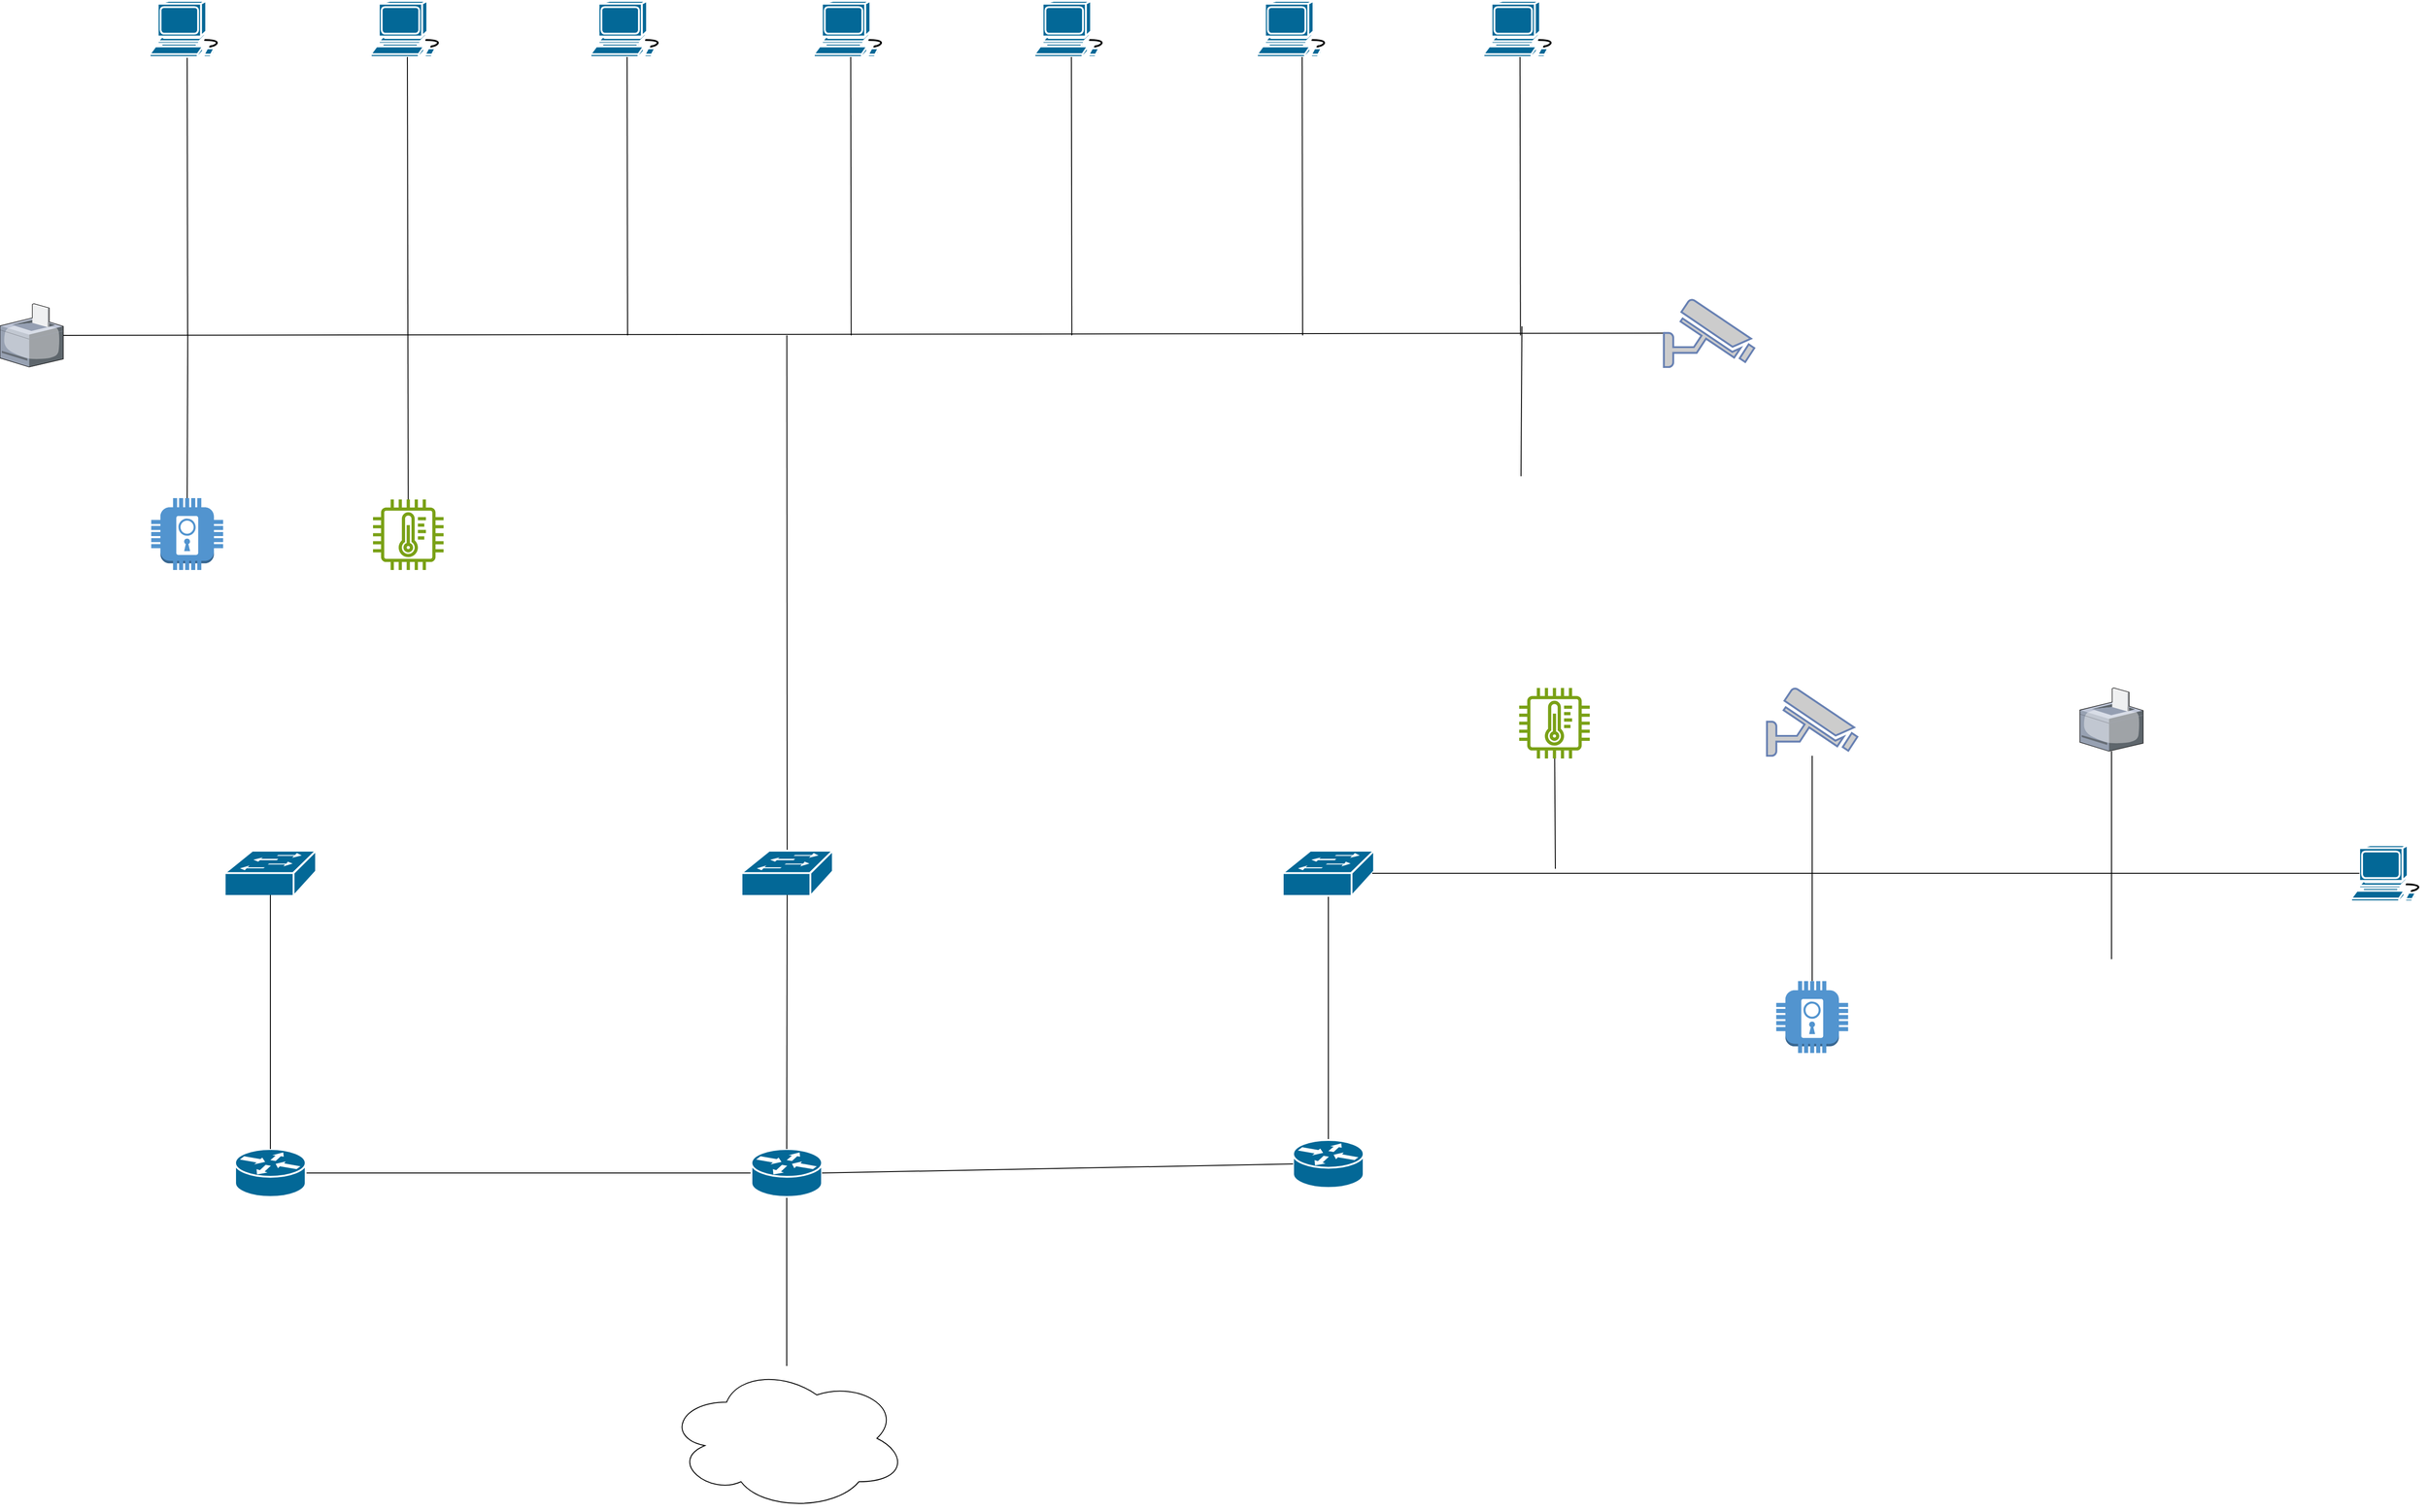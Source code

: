 <mxfile version="22.1.5" type="device">
  <diagram name="Pagina-1" id="Nk1MBHoaBnGiJNcPc6ec">
    <mxGraphModel dx="4327" dy="3099" grid="1" gridSize="10" guides="1" tooltips="1" connect="1" arrows="1" fold="1" page="1" pageScale="1" pageWidth="827" pageHeight="1169" math="0" shadow="0">
      <root>
        <mxCell id="0" />
        <mxCell id="1" parent="0" />
        <mxCell id="Gw0HQZb2f8hcH7KHqkjq-8" style="rounded=0;orthogonalLoop=1;jettySize=auto;html=1;exitX=1;exitY=0.5;exitDx=0;exitDy=0;exitPerimeter=0;endArrow=none;endFill=0;" edge="1" parent="1" source="Gw0HQZb2f8hcH7KHqkjq-1" target="Gw0HQZb2f8hcH7KHqkjq-2">
          <mxGeometry relative="1" as="geometry" />
        </mxCell>
        <mxCell id="Gw0HQZb2f8hcH7KHqkjq-1" value="" style="shape=mxgraph.cisco.routers.router;sketch=0;html=1;pointerEvents=1;dashed=0;fillColor=#036897;strokeColor=#ffffff;strokeWidth=2;verticalLabelPosition=bottom;verticalAlign=top;align=center;outlineConnect=0;" vertex="1" parent="1">
          <mxGeometry x="-140" y="340" width="78" height="53" as="geometry" />
        </mxCell>
        <mxCell id="Gw0HQZb2f8hcH7KHqkjq-15" style="edgeStyle=none;shape=connector;rounded=0;orthogonalLoop=1;jettySize=auto;html=1;exitX=0.5;exitY=1;exitDx=0;exitDy=0;exitPerimeter=0;labelBackgroundColor=default;strokeColor=default;align=center;verticalAlign=middle;fontFamily=Helvetica;fontSize=11;fontColor=default;endArrow=none;endFill=0;" edge="1" parent="1" source="Gw0HQZb2f8hcH7KHqkjq-2" target="Gw0HQZb2f8hcH7KHqkjq-14">
          <mxGeometry relative="1" as="geometry" />
        </mxCell>
        <mxCell id="Gw0HQZb2f8hcH7KHqkjq-2" value="" style="shape=mxgraph.cisco.routers.router;sketch=0;html=1;pointerEvents=1;dashed=0;fillColor=#036897;strokeColor=#ffffff;strokeWidth=2;verticalLabelPosition=bottom;verticalAlign=top;align=center;outlineConnect=0;" vertex="1" parent="1">
          <mxGeometry x="431" y="340" width="78" height="53" as="geometry" />
        </mxCell>
        <mxCell id="Gw0HQZb2f8hcH7KHqkjq-11" style="edgeStyle=none;shape=connector;rounded=0;orthogonalLoop=1;jettySize=auto;html=1;exitX=0.5;exitY=0;exitDx=0;exitDy=0;exitPerimeter=0;labelBackgroundColor=default;strokeColor=default;align=center;verticalAlign=middle;fontFamily=Helvetica;fontSize=11;fontColor=default;endArrow=none;endFill=0;" edge="1" parent="1" source="Gw0HQZb2f8hcH7KHqkjq-3" target="Gw0HQZb2f8hcH7KHqkjq-7">
          <mxGeometry relative="1" as="geometry" />
        </mxCell>
        <mxCell id="Gw0HQZb2f8hcH7KHqkjq-3" value="" style="shape=mxgraph.cisco.routers.router;sketch=0;html=1;pointerEvents=1;dashed=0;fillColor=#036897;strokeColor=#ffffff;strokeWidth=2;verticalLabelPosition=bottom;verticalAlign=top;align=center;outlineConnect=0;" vertex="1" parent="1">
          <mxGeometry x="1030" y="330" width="78" height="53" as="geometry" />
        </mxCell>
        <mxCell id="Gw0HQZb2f8hcH7KHqkjq-4" value="" style="shape=mxgraph.cisco.switches.workgroup_switch;sketch=0;html=1;pointerEvents=1;dashed=0;fillColor=#036897;strokeColor=#ffffff;strokeWidth=2;verticalLabelPosition=bottom;verticalAlign=top;align=center;outlineConnect=0;" vertex="1" parent="1">
          <mxGeometry x="-151.5" y="10" width="101" height="50" as="geometry" />
        </mxCell>
        <mxCell id="Gw0HQZb2f8hcH7KHqkjq-35" style="edgeStyle=none;shape=connector;rounded=0;orthogonalLoop=1;jettySize=auto;html=1;exitX=0.5;exitY=0;exitDx=0;exitDy=0;exitPerimeter=0;labelBackgroundColor=default;strokeColor=default;align=center;verticalAlign=middle;fontFamily=Helvetica;fontSize=11;fontColor=default;endArrow=none;endFill=0;" edge="1" parent="1" source="Gw0HQZb2f8hcH7KHqkjq-5">
          <mxGeometry relative="1" as="geometry">
            <mxPoint x="470.143" y="-560" as="targetPoint" />
          </mxGeometry>
        </mxCell>
        <mxCell id="Gw0HQZb2f8hcH7KHqkjq-5" value="" style="shape=mxgraph.cisco.switches.workgroup_switch;sketch=0;html=1;pointerEvents=1;dashed=0;fillColor=#036897;strokeColor=#ffffff;strokeWidth=2;verticalLabelPosition=bottom;verticalAlign=top;align=center;outlineConnect=0;" vertex="1" parent="1">
          <mxGeometry x="420" y="10" width="101" height="50" as="geometry" />
        </mxCell>
        <mxCell id="Gw0HQZb2f8hcH7KHqkjq-7" value="" style="shape=mxgraph.cisco.switches.workgroup_switch;sketch=0;html=1;pointerEvents=1;dashed=0;fillColor=#036897;strokeColor=#ffffff;strokeWidth=2;verticalLabelPosition=bottom;verticalAlign=top;align=center;outlineConnect=0;" vertex="1" parent="1">
          <mxGeometry x="1018.5" y="10" width="101" height="50" as="geometry" />
        </mxCell>
        <mxCell id="Gw0HQZb2f8hcH7KHqkjq-10" style="edgeStyle=none;shape=connector;rounded=0;orthogonalLoop=1;jettySize=auto;html=1;exitX=1;exitY=0.5;exitDx=0;exitDy=0;exitPerimeter=0;entryX=0;entryY=0.5;entryDx=0;entryDy=0;entryPerimeter=0;labelBackgroundColor=default;strokeColor=default;align=center;verticalAlign=middle;fontFamily=Helvetica;fontSize=11;fontColor=default;endArrow=none;endFill=0;" edge="1" parent="1" source="Gw0HQZb2f8hcH7KHqkjq-2" target="Gw0HQZb2f8hcH7KHqkjq-3">
          <mxGeometry relative="1" as="geometry" />
        </mxCell>
        <mxCell id="Gw0HQZb2f8hcH7KHqkjq-12" style="edgeStyle=none;shape=connector;rounded=0;orthogonalLoop=1;jettySize=auto;html=1;exitX=0.5;exitY=0;exitDx=0;exitDy=0;exitPerimeter=0;entryX=0.5;entryY=0.98;entryDx=0;entryDy=0;entryPerimeter=0;labelBackgroundColor=default;strokeColor=default;align=center;verticalAlign=middle;fontFamily=Helvetica;fontSize=11;fontColor=default;endArrow=none;endFill=0;" edge="1" parent="1" source="Gw0HQZb2f8hcH7KHqkjq-2" target="Gw0HQZb2f8hcH7KHqkjq-5">
          <mxGeometry relative="1" as="geometry" />
        </mxCell>
        <mxCell id="Gw0HQZb2f8hcH7KHqkjq-13" style="edgeStyle=none;shape=connector;rounded=0;orthogonalLoop=1;jettySize=auto;html=1;exitX=0.5;exitY=0;exitDx=0;exitDy=0;exitPerimeter=0;entryX=0.5;entryY=0.98;entryDx=0;entryDy=0;entryPerimeter=0;labelBackgroundColor=default;strokeColor=default;align=center;verticalAlign=middle;fontFamily=Helvetica;fontSize=11;fontColor=default;endArrow=none;endFill=0;" edge="1" parent="1" source="Gw0HQZb2f8hcH7KHqkjq-1" target="Gw0HQZb2f8hcH7KHqkjq-4">
          <mxGeometry relative="1" as="geometry" />
        </mxCell>
        <mxCell id="Gw0HQZb2f8hcH7KHqkjq-14" value="" style="ellipse;shape=cloud;whiteSpace=wrap;html=1;fontFamily=Helvetica;fontSize=11;fontColor=default;" vertex="1" parent="1">
          <mxGeometry x="337" y="580" width="266" height="160" as="geometry" />
        </mxCell>
        <mxCell id="Gw0HQZb2f8hcH7KHqkjq-17" value="" style="shape=mxgraph.cisco.computers_and_peripherals.workstation;html=1;pointerEvents=1;dashed=0;fillColor=#036897;strokeColor=#ffffff;strokeWidth=2;verticalLabelPosition=bottom;verticalAlign=top;align=center;outlineConnect=0;fontFamily=Helvetica;fontSize=11;fontColor=default;" vertex="1" parent="1">
          <mxGeometry x="10" y="-930" width="83" height="62" as="geometry" />
        </mxCell>
        <mxCell id="Gw0HQZb2f8hcH7KHqkjq-18" value="" style="shape=mxgraph.cisco.computers_and_peripherals.workstation;html=1;pointerEvents=1;dashed=0;fillColor=#036897;strokeColor=#ffffff;strokeWidth=2;verticalLabelPosition=bottom;verticalAlign=top;align=center;outlineConnect=0;fontFamily=Helvetica;fontSize=11;fontColor=default;" vertex="1" parent="1">
          <mxGeometry x="253" y="-930" width="83" height="62" as="geometry" />
        </mxCell>
        <mxCell id="Gw0HQZb2f8hcH7KHqkjq-19" value="" style="shape=mxgraph.cisco.computers_and_peripherals.workstation;html=1;pointerEvents=1;dashed=0;fillColor=#036897;strokeColor=#ffffff;strokeWidth=2;verticalLabelPosition=bottom;verticalAlign=top;align=center;outlineConnect=0;fontFamily=Helvetica;fontSize=11;fontColor=default;" vertex="1" parent="1">
          <mxGeometry x="500" y="-930" width="83" height="62" as="geometry" />
        </mxCell>
        <mxCell id="Gw0HQZb2f8hcH7KHqkjq-20" value="" style="shape=mxgraph.cisco.computers_and_peripherals.workstation;html=1;pointerEvents=1;dashed=0;fillColor=#036897;strokeColor=#ffffff;strokeWidth=2;verticalLabelPosition=bottom;verticalAlign=top;align=center;outlineConnect=0;fontFamily=Helvetica;fontSize=11;fontColor=default;" vertex="1" parent="1">
          <mxGeometry x="744" y="-930" width="83" height="62" as="geometry" />
        </mxCell>
        <mxCell id="Gw0HQZb2f8hcH7KHqkjq-21" value="" style="shape=mxgraph.cisco.computers_and_peripherals.workstation;html=1;pointerEvents=1;dashed=0;fillColor=#036897;strokeColor=#ffffff;strokeWidth=2;verticalLabelPosition=bottom;verticalAlign=top;align=center;outlineConnect=0;fontFamily=Helvetica;fontSize=11;fontColor=default;" vertex="1" parent="1">
          <mxGeometry x="990" y="-930" width="83" height="62" as="geometry" />
        </mxCell>
        <mxCell id="Gw0HQZb2f8hcH7KHqkjq-22" value="" style="shape=mxgraph.cisco.computers_and_peripherals.workstation;html=1;pointerEvents=1;dashed=0;fillColor=#036897;strokeColor=#ffffff;strokeWidth=2;verticalLabelPosition=bottom;verticalAlign=top;align=center;outlineConnect=0;fontFamily=Helvetica;fontSize=11;fontColor=default;" vertex="1" parent="1">
          <mxGeometry x="1240.5" y="-930" width="83" height="62" as="geometry" />
        </mxCell>
        <mxCell id="Gw0HQZb2f8hcH7KHqkjq-24" style="edgeStyle=none;shape=connector;rounded=0;orthogonalLoop=1;jettySize=auto;html=1;exitX=0.5;exitY=1;exitDx=0;exitDy=0;exitPerimeter=0;labelBackgroundColor=default;strokeColor=default;align=center;verticalAlign=middle;fontFamily=Helvetica;fontSize=11;fontColor=default;endArrow=none;endFill=0;" edge="1" parent="1" source="Gw0HQZb2f8hcH7KHqkjq-23">
          <mxGeometry relative="1" as="geometry">
            <mxPoint x="-192.5" y="-560" as="targetPoint" />
          </mxGeometry>
        </mxCell>
        <mxCell id="Gw0HQZb2f8hcH7KHqkjq-23" value="" style="shape=mxgraph.cisco.computers_and_peripherals.workstation;html=1;pointerEvents=1;dashed=0;fillColor=#036897;strokeColor=#ffffff;strokeWidth=2;verticalLabelPosition=bottom;verticalAlign=top;align=center;outlineConnect=0;fontFamily=Helvetica;fontSize=11;fontColor=default;" vertex="1" parent="1">
          <mxGeometry x="-234.5" y="-930" width="83" height="62" as="geometry" />
        </mxCell>
        <mxCell id="Gw0HQZb2f8hcH7KHqkjq-25" style="edgeStyle=none;shape=connector;rounded=0;orthogonalLoop=1;jettySize=auto;html=1;exitX=0.5;exitY=1;exitDx=0;exitDy=0;exitPerimeter=0;labelBackgroundColor=default;strokeColor=default;align=center;verticalAlign=middle;fontFamily=Helvetica;fontSize=11;fontColor=default;endArrow=none;endFill=0;" edge="1" parent="1" target="Gw0HQZb2f8hcH7KHqkjq-38">
          <mxGeometry relative="1" as="geometry">
            <mxPoint x="51" y="-560" as="targetPoint" />
            <mxPoint x="50.5" y="-868" as="sourcePoint" />
          </mxGeometry>
        </mxCell>
        <mxCell id="Gw0HQZb2f8hcH7KHqkjq-26" style="edgeStyle=none;shape=connector;rounded=0;orthogonalLoop=1;jettySize=auto;html=1;exitX=0.5;exitY=1;exitDx=0;exitDy=0;exitPerimeter=0;labelBackgroundColor=default;strokeColor=default;align=center;verticalAlign=middle;fontFamily=Helvetica;fontSize=11;fontColor=default;endArrow=none;endFill=0;" edge="1" parent="1">
          <mxGeometry relative="1" as="geometry">
            <mxPoint x="294" y="-560" as="targetPoint" />
            <mxPoint x="293.5" y="-868" as="sourcePoint" />
          </mxGeometry>
        </mxCell>
        <mxCell id="Gw0HQZb2f8hcH7KHqkjq-27" style="edgeStyle=none;shape=connector;rounded=0;orthogonalLoop=1;jettySize=auto;html=1;exitX=0.5;exitY=1;exitDx=0;exitDy=0;exitPerimeter=0;labelBackgroundColor=default;strokeColor=default;align=center;verticalAlign=middle;fontFamily=Helvetica;fontSize=11;fontColor=default;endArrow=none;endFill=0;" edge="1" parent="1">
          <mxGeometry relative="1" as="geometry">
            <mxPoint x="541.29" y="-560" as="targetPoint" />
            <mxPoint x="540.79" y="-868" as="sourcePoint" />
          </mxGeometry>
        </mxCell>
        <mxCell id="Gw0HQZb2f8hcH7KHqkjq-28" style="edgeStyle=none;shape=connector;rounded=0;orthogonalLoop=1;jettySize=auto;html=1;exitX=0.5;exitY=1;exitDx=0;exitDy=0;exitPerimeter=0;labelBackgroundColor=default;strokeColor=default;align=center;verticalAlign=middle;fontFamily=Helvetica;fontSize=11;fontColor=default;endArrow=none;endFill=0;" edge="1" parent="1">
          <mxGeometry relative="1" as="geometry">
            <mxPoint x="785.29" y="-560" as="targetPoint" />
            <mxPoint x="784.79" y="-868" as="sourcePoint" />
          </mxGeometry>
        </mxCell>
        <mxCell id="Gw0HQZb2f8hcH7KHqkjq-29" style="edgeStyle=none;shape=connector;rounded=0;orthogonalLoop=1;jettySize=auto;html=1;exitX=0.5;exitY=1;exitDx=0;exitDy=0;exitPerimeter=0;labelBackgroundColor=default;strokeColor=default;align=center;verticalAlign=middle;fontFamily=Helvetica;fontSize=11;fontColor=default;endArrow=none;endFill=0;" edge="1" parent="1">
          <mxGeometry relative="1" as="geometry">
            <mxPoint x="1040.5" y="-560" as="targetPoint" />
            <mxPoint x="1040" y="-868" as="sourcePoint" />
          </mxGeometry>
        </mxCell>
        <mxCell id="Gw0HQZb2f8hcH7KHqkjq-30" style="edgeStyle=none;shape=connector;rounded=0;orthogonalLoop=1;jettySize=auto;html=1;exitX=0.5;exitY=1;exitDx=0;exitDy=0;exitPerimeter=0;labelBackgroundColor=default;strokeColor=default;align=center;verticalAlign=middle;fontFamily=Helvetica;fontSize=11;fontColor=default;endArrow=none;endFill=0;" edge="1" parent="1">
          <mxGeometry relative="1" as="geometry">
            <mxPoint x="1281.39" y="-560" as="targetPoint" />
            <mxPoint x="1280.89" y="-868" as="sourcePoint" />
          </mxGeometry>
        </mxCell>
        <mxCell id="Gw0HQZb2f8hcH7KHqkjq-31" value="" style="verticalLabelPosition=bottom;sketch=0;aspect=fixed;html=1;verticalAlign=top;strokeColor=none;align=center;outlineConnect=0;shape=mxgraph.citrix.printer;fontFamily=Helvetica;fontSize=11;fontColor=default;" vertex="1" parent="1">
          <mxGeometry x="-400" y="-595" width="70" height="70" as="geometry" />
        </mxCell>
        <mxCell id="Gw0HQZb2f8hcH7KHqkjq-34" style="edgeStyle=none;shape=connector;rounded=0;orthogonalLoop=1;jettySize=auto;html=1;exitX=0;exitY=0.5;exitDx=0;exitDy=0;exitPerimeter=0;labelBackgroundColor=default;strokeColor=default;align=center;verticalAlign=middle;fontFamily=Helvetica;fontSize=11;fontColor=default;endArrow=none;endFill=0;" edge="1" parent="1" source="Gw0HQZb2f8hcH7KHqkjq-33" target="Gw0HQZb2f8hcH7KHqkjq-31">
          <mxGeometry relative="1" as="geometry" />
        </mxCell>
        <mxCell id="Gw0HQZb2f8hcH7KHqkjq-33" value="" style="fontColor=#0066CC;verticalAlign=top;verticalLabelPosition=bottom;labelPosition=center;align=center;html=1;outlineConnect=0;fillColor=#CCCCCC;strokeColor=#6881B3;gradientColor=none;gradientDirection=north;strokeWidth=2;shape=mxgraph.networks.security_camera;fontFamily=Helvetica;fontSize=11;" vertex="1" parent="1">
          <mxGeometry x="1440" y="-600" width="100" height="75" as="geometry" />
        </mxCell>
        <mxCell id="Gw0HQZb2f8hcH7KHqkjq-37" style="edgeStyle=none;shape=connector;rounded=0;orthogonalLoop=1;jettySize=auto;html=1;exitX=0.5;exitY=0;exitDx=0;exitDy=0;exitPerimeter=0;labelBackgroundColor=default;strokeColor=default;align=center;verticalAlign=middle;fontFamily=Helvetica;fontSize=11;fontColor=default;endArrow=none;endFill=0;" edge="1" parent="1" source="Gw0HQZb2f8hcH7KHqkjq-36">
          <mxGeometry relative="1" as="geometry">
            <mxPoint x="-192.364" y="-560" as="targetPoint" />
          </mxGeometry>
        </mxCell>
        <mxCell id="Gw0HQZb2f8hcH7KHqkjq-36" value="" style="outlineConnect=0;dashed=0;verticalLabelPosition=bottom;verticalAlign=top;align=center;html=1;shape=mxgraph.aws3.door_lock;fillColor=#5294CF;gradientColor=none;fontFamily=Helvetica;fontSize=11;fontColor=default;" vertex="1" parent="1">
          <mxGeometry x="-232.75" y="-380" width="79.5" height="79.5" as="geometry" />
        </mxCell>
        <mxCell id="Gw0HQZb2f8hcH7KHqkjq-38" value="" style="sketch=0;outlineConnect=0;fontColor=#232F3E;gradientColor=none;fillColor=#7AA116;strokeColor=none;dashed=0;verticalLabelPosition=bottom;verticalAlign=top;align=center;html=1;fontSize=12;fontStyle=0;aspect=fixed;pointerEvents=1;shape=mxgraph.aws4.iot_thing_temperature_sensor;fontFamily=Helvetica;" vertex="1" parent="1">
          <mxGeometry x="12.5" y="-378.5" width="78" height="78" as="geometry" />
        </mxCell>
        <mxCell id="Gw0HQZb2f8hcH7KHqkjq-41" style="edgeStyle=none;shape=connector;rounded=0;orthogonalLoop=1;jettySize=auto;html=1;exitX=0.5;exitY=0;exitDx=0;exitDy=0;labelBackgroundColor=default;strokeColor=default;align=center;verticalAlign=middle;fontFamily=Helvetica;fontSize=11;fontColor=default;endArrow=none;endFill=0;" edge="1" parent="1" source="Gw0HQZb2f8hcH7KHqkjq-39">
          <mxGeometry relative="1" as="geometry">
            <mxPoint x="1283" y="-570" as="targetPoint" />
          </mxGeometry>
        </mxCell>
        <mxCell id="Gw0HQZb2f8hcH7KHqkjq-39" value="" style="shape=image;html=1;verticalAlign=top;verticalLabelPosition=bottom;labelBackgroundColor=#ffffff;imageAspect=0;aspect=fixed;image=https://cdn0.iconfinder.com/data/icons/devices-42/512/Normal_LCD-128.png;fontFamily=Helvetica;fontSize=11;fontColor=default;" vertex="1" parent="1">
          <mxGeometry x="1218" y="-404.25" width="128" height="128" as="geometry" />
        </mxCell>
        <mxCell id="Gw0HQZb2f8hcH7KHqkjq-42" value="" style="shape=mxgraph.cisco.computers_and_peripherals.workstation;html=1;pointerEvents=1;dashed=0;fillColor=#036897;strokeColor=#ffffff;strokeWidth=2;verticalLabelPosition=bottom;verticalAlign=top;align=center;outlineConnect=0;fontFamily=Helvetica;fontSize=11;fontColor=default;" vertex="1" parent="1">
          <mxGeometry x="2200" y="4" width="83" height="62" as="geometry" />
        </mxCell>
        <mxCell id="Gw0HQZb2f8hcH7KHqkjq-43" style="edgeStyle=none;shape=connector;rounded=0;orthogonalLoop=1;jettySize=auto;html=1;exitX=0.98;exitY=0.5;exitDx=0;exitDy=0;exitPerimeter=0;entryX=0.11;entryY=0.5;entryDx=0;entryDy=0;entryPerimeter=0;labelBackgroundColor=default;strokeColor=default;align=center;verticalAlign=middle;fontFamily=Helvetica;fontSize=11;fontColor=default;endArrow=none;endFill=0;" edge="1" parent="1" source="Gw0HQZb2f8hcH7KHqkjq-7" target="Gw0HQZb2f8hcH7KHqkjq-42">
          <mxGeometry relative="1" as="geometry" />
        </mxCell>
        <mxCell id="Gw0HQZb2f8hcH7KHqkjq-44" value="" style="verticalLabelPosition=bottom;sketch=0;aspect=fixed;html=1;verticalAlign=top;strokeColor=none;align=center;outlineConnect=0;shape=mxgraph.citrix.printer;fontFamily=Helvetica;fontSize=11;fontColor=default;" vertex="1" parent="1">
          <mxGeometry x="1900" y="-170" width="70" height="70" as="geometry" />
        </mxCell>
        <mxCell id="Gw0HQZb2f8hcH7KHqkjq-49" style="edgeStyle=none;shape=connector;rounded=0;orthogonalLoop=1;jettySize=auto;html=1;exitX=0.5;exitY=0;exitDx=0;exitDy=0;labelBackgroundColor=default;strokeColor=default;align=center;verticalAlign=middle;fontFamily=Helvetica;fontSize=11;fontColor=default;endArrow=none;endFill=0;" edge="1" parent="1" source="Gw0HQZb2f8hcH7KHqkjq-45" target="Gw0HQZb2f8hcH7KHqkjq-44">
          <mxGeometry relative="1" as="geometry" />
        </mxCell>
        <mxCell id="Gw0HQZb2f8hcH7KHqkjq-45" value="" style="shape=image;html=1;verticalAlign=top;verticalLabelPosition=bottom;labelBackgroundColor=#ffffff;imageAspect=0;aspect=fixed;image=https://cdn0.iconfinder.com/data/icons/devices-42/512/Normal_LCD-128.png;fontFamily=Helvetica;fontSize=11;fontColor=default;" vertex="1" parent="1">
          <mxGeometry x="1871" y="130" width="128" height="128" as="geometry" />
        </mxCell>
        <mxCell id="Gw0HQZb2f8hcH7KHqkjq-46" value="" style="fontColor=#0066CC;verticalAlign=top;verticalLabelPosition=bottom;labelPosition=center;align=center;html=1;outlineConnect=0;fillColor=#CCCCCC;strokeColor=#6881B3;gradientColor=none;gradientDirection=north;strokeWidth=2;shape=mxgraph.networks.security_camera;fontFamily=Helvetica;fontSize=11;" vertex="1" parent="1">
          <mxGeometry x="1554" y="-170" width="100" height="75" as="geometry" />
        </mxCell>
        <mxCell id="Gw0HQZb2f8hcH7KHqkjq-50" style="edgeStyle=none;shape=connector;rounded=0;orthogonalLoop=1;jettySize=auto;html=1;exitX=0.5;exitY=0;exitDx=0;exitDy=0;exitPerimeter=0;labelBackgroundColor=default;strokeColor=default;align=center;verticalAlign=middle;fontFamily=Helvetica;fontSize=11;fontColor=default;endArrow=none;endFill=0;" edge="1" parent="1" source="Gw0HQZb2f8hcH7KHqkjq-47" target="Gw0HQZb2f8hcH7KHqkjq-46">
          <mxGeometry relative="1" as="geometry" />
        </mxCell>
        <mxCell id="Gw0HQZb2f8hcH7KHqkjq-47" value="" style="outlineConnect=0;dashed=0;verticalLabelPosition=bottom;verticalAlign=top;align=center;html=1;shape=mxgraph.aws3.door_lock;fillColor=#5294CF;gradientColor=none;fontFamily=Helvetica;fontSize=11;fontColor=default;" vertex="1" parent="1">
          <mxGeometry x="1564.25" y="154.25" width="79.5" height="79.5" as="geometry" />
        </mxCell>
        <mxCell id="Gw0HQZb2f8hcH7KHqkjq-48" value="" style="sketch=0;outlineConnect=0;fontColor=#232F3E;gradientColor=none;fillColor=#7AA116;strokeColor=none;dashed=0;verticalLabelPosition=bottom;verticalAlign=top;align=center;html=1;fontSize=12;fontStyle=0;aspect=fixed;pointerEvents=1;shape=mxgraph.aws4.iot_thing_temperature_sensor;fontFamily=Helvetica;" vertex="1" parent="1">
          <mxGeometry x="1280" y="-170" width="78" height="78" as="geometry" />
        </mxCell>
        <mxCell id="Gw0HQZb2f8hcH7KHqkjq-51" value="" style="endArrow=none;html=1;rounded=0;labelBackgroundColor=default;strokeColor=default;align=center;verticalAlign=middle;fontFamily=Helvetica;fontSize=11;fontColor=default;shape=connector;" edge="1" parent="1" target="Gw0HQZb2f8hcH7KHqkjq-48">
          <mxGeometry width="50" height="50" relative="1" as="geometry">
            <mxPoint x="1320" y="30" as="sourcePoint" />
            <mxPoint x="1450" y="-150" as="targetPoint" />
          </mxGeometry>
        </mxCell>
      </root>
    </mxGraphModel>
  </diagram>
</mxfile>
